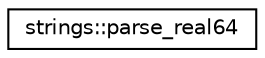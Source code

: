 digraph "Graphical Class Hierarchy"
{
 // LATEX_PDF_SIZE
  edge [fontname="Helvetica",fontsize="10",labelfontname="Helvetica",labelfontsize="10"];
  node [fontname="Helvetica",fontsize="10",shape=record];
  rankdir="LR";
  Node0 [label="strings::parse_real64",height=0.2,width=0.4,color="black", fillcolor="white", style="filled",URL="$interfacestrings_1_1parse__real64.html",tooltip="Attempts to parse a string to a 64-bit floating-point value."];
}

